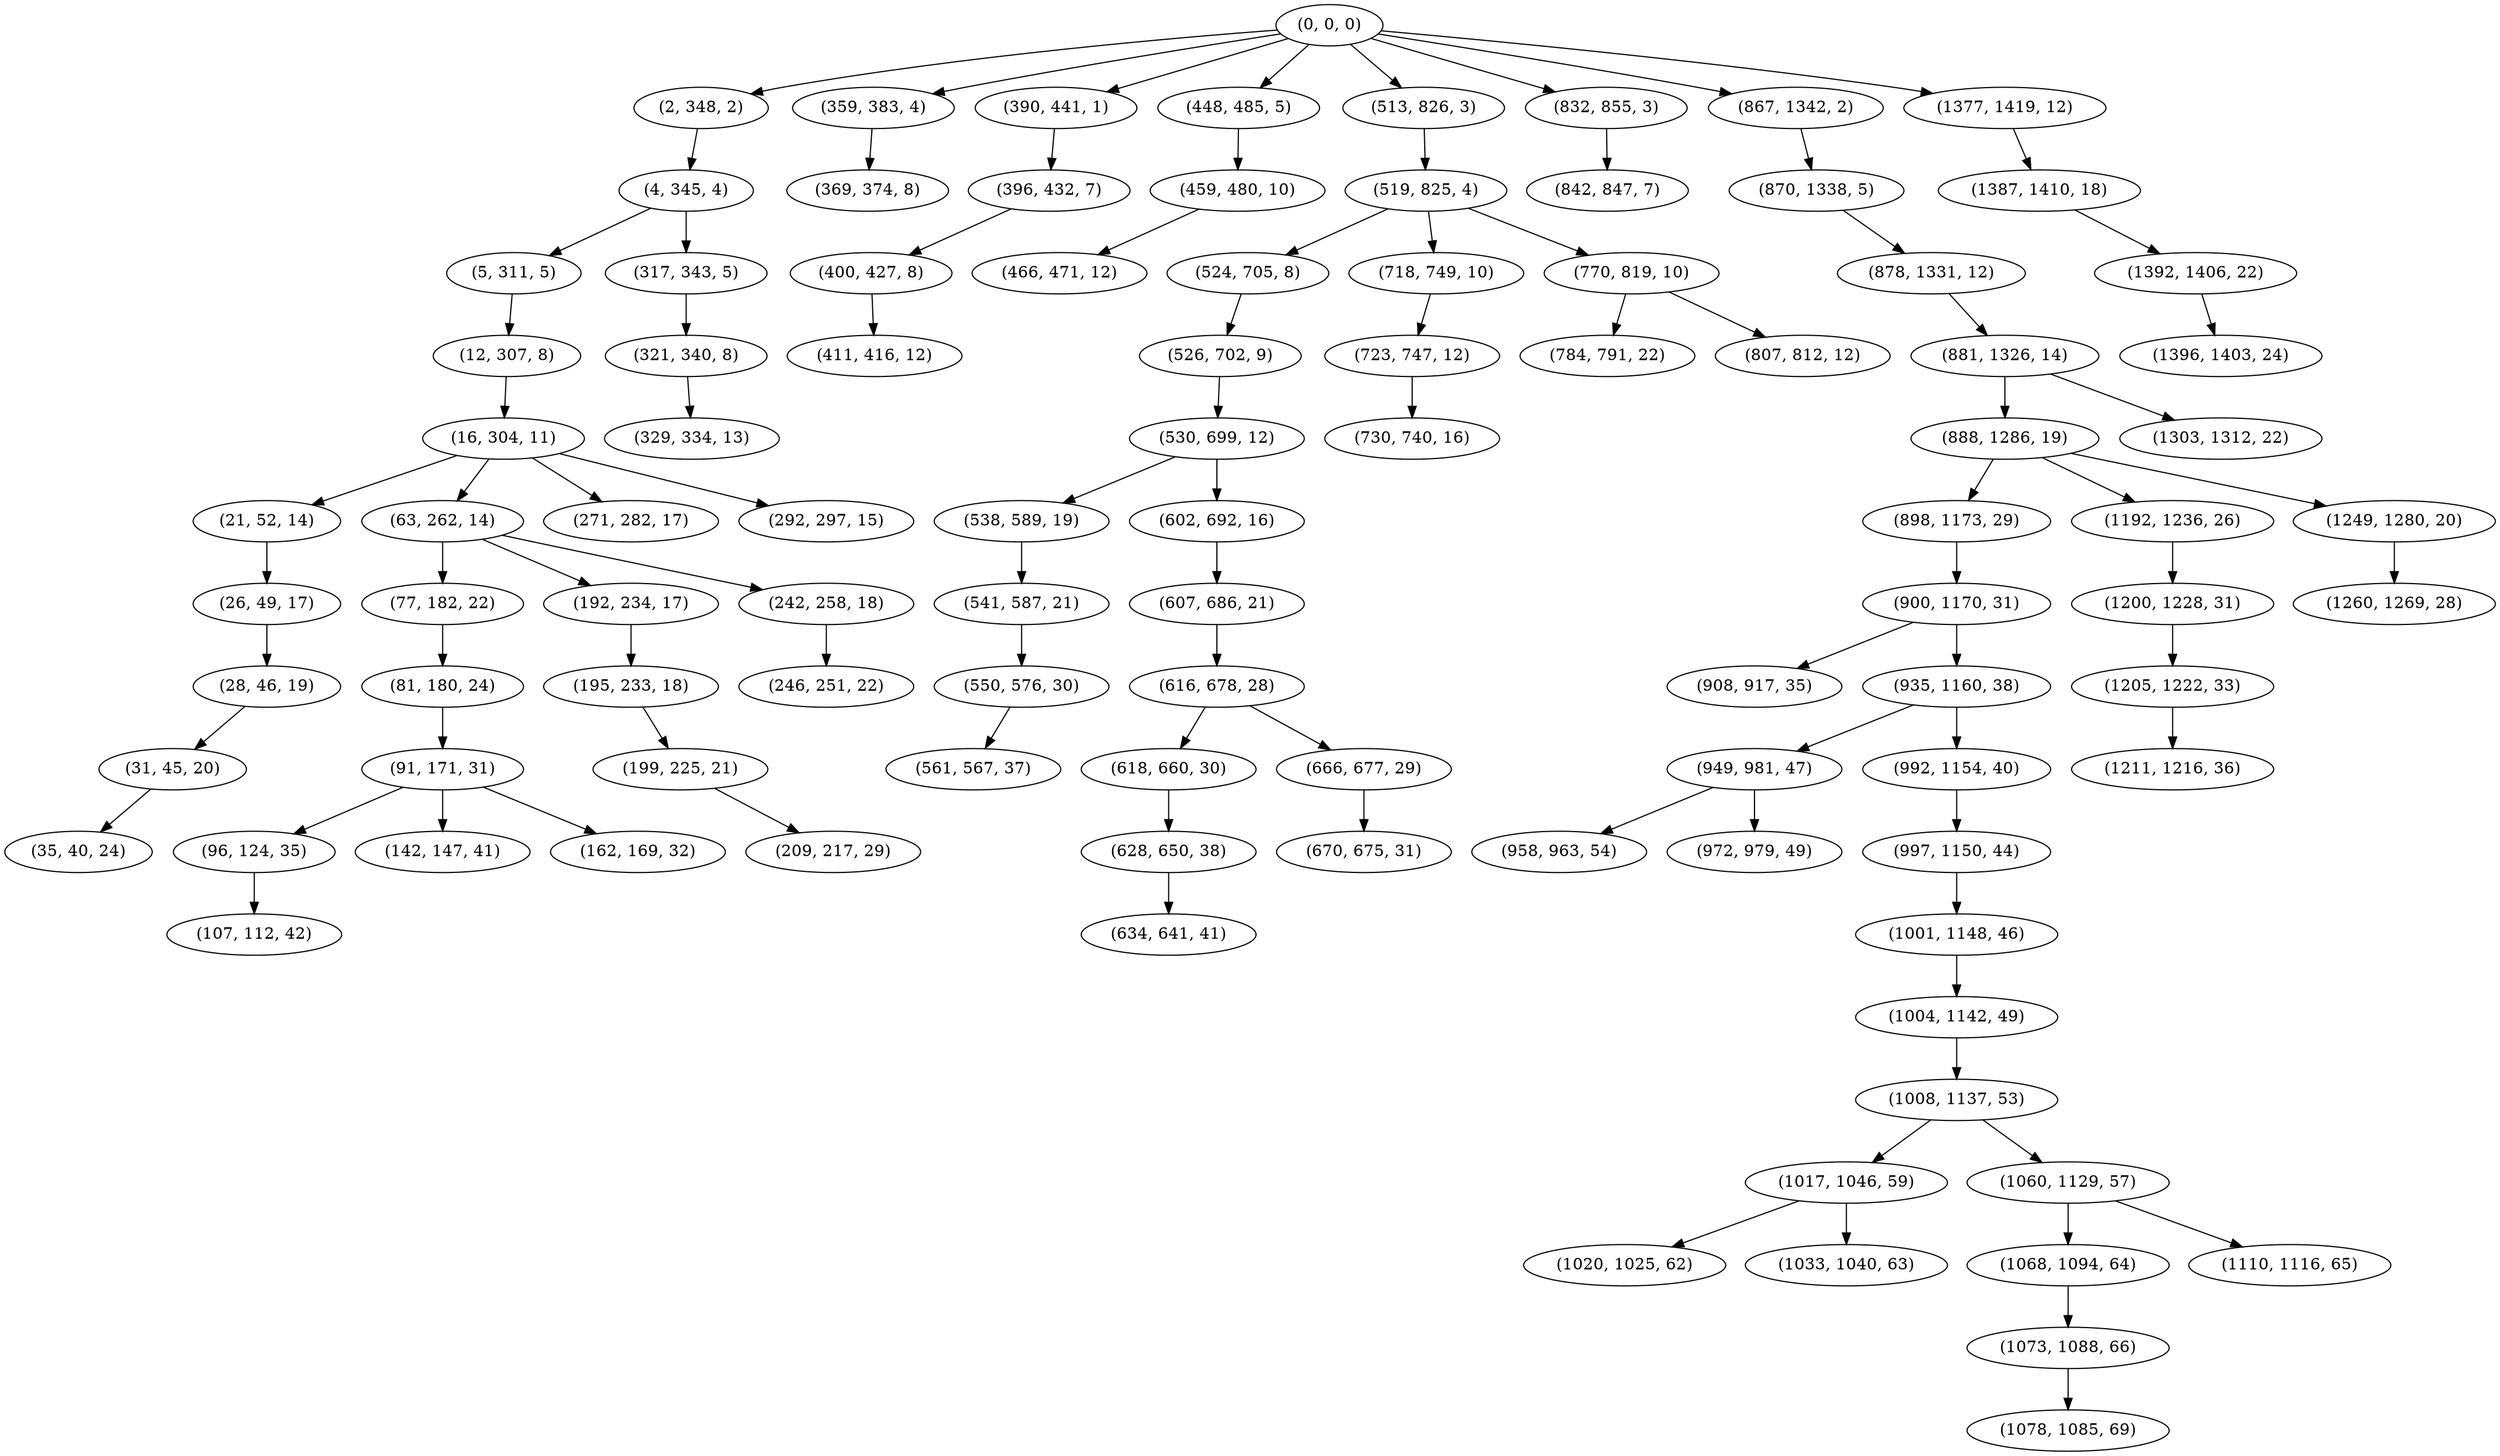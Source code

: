 digraph tree {
    "(0, 0, 0)";
    "(2, 348, 2)";
    "(4, 345, 4)";
    "(5, 311, 5)";
    "(12, 307, 8)";
    "(16, 304, 11)";
    "(21, 52, 14)";
    "(26, 49, 17)";
    "(28, 46, 19)";
    "(31, 45, 20)";
    "(35, 40, 24)";
    "(63, 262, 14)";
    "(77, 182, 22)";
    "(81, 180, 24)";
    "(91, 171, 31)";
    "(96, 124, 35)";
    "(107, 112, 42)";
    "(142, 147, 41)";
    "(162, 169, 32)";
    "(192, 234, 17)";
    "(195, 233, 18)";
    "(199, 225, 21)";
    "(209, 217, 29)";
    "(242, 258, 18)";
    "(246, 251, 22)";
    "(271, 282, 17)";
    "(292, 297, 15)";
    "(317, 343, 5)";
    "(321, 340, 8)";
    "(329, 334, 13)";
    "(359, 383, 4)";
    "(369, 374, 8)";
    "(390, 441, 1)";
    "(396, 432, 7)";
    "(400, 427, 8)";
    "(411, 416, 12)";
    "(448, 485, 5)";
    "(459, 480, 10)";
    "(466, 471, 12)";
    "(513, 826, 3)";
    "(519, 825, 4)";
    "(524, 705, 8)";
    "(526, 702, 9)";
    "(530, 699, 12)";
    "(538, 589, 19)";
    "(541, 587, 21)";
    "(550, 576, 30)";
    "(561, 567, 37)";
    "(602, 692, 16)";
    "(607, 686, 21)";
    "(616, 678, 28)";
    "(618, 660, 30)";
    "(628, 650, 38)";
    "(634, 641, 41)";
    "(666, 677, 29)";
    "(670, 675, 31)";
    "(718, 749, 10)";
    "(723, 747, 12)";
    "(730, 740, 16)";
    "(770, 819, 10)";
    "(784, 791, 22)";
    "(807, 812, 12)";
    "(832, 855, 3)";
    "(842, 847, 7)";
    "(867, 1342, 2)";
    "(870, 1338, 5)";
    "(878, 1331, 12)";
    "(881, 1326, 14)";
    "(888, 1286, 19)";
    "(898, 1173, 29)";
    "(900, 1170, 31)";
    "(908, 917, 35)";
    "(935, 1160, 38)";
    "(949, 981, 47)";
    "(958, 963, 54)";
    "(972, 979, 49)";
    "(992, 1154, 40)";
    "(997, 1150, 44)";
    "(1001, 1148, 46)";
    "(1004, 1142, 49)";
    "(1008, 1137, 53)";
    "(1017, 1046, 59)";
    "(1020, 1025, 62)";
    "(1033, 1040, 63)";
    "(1060, 1129, 57)";
    "(1068, 1094, 64)";
    "(1073, 1088, 66)";
    "(1078, 1085, 69)";
    "(1110, 1116, 65)";
    "(1192, 1236, 26)";
    "(1200, 1228, 31)";
    "(1205, 1222, 33)";
    "(1211, 1216, 36)";
    "(1249, 1280, 20)";
    "(1260, 1269, 28)";
    "(1303, 1312, 22)";
    "(1377, 1419, 12)";
    "(1387, 1410, 18)";
    "(1392, 1406, 22)";
    "(1396, 1403, 24)";
    "(0, 0, 0)" -> "(2, 348, 2)";
    "(0, 0, 0)" -> "(359, 383, 4)";
    "(0, 0, 0)" -> "(390, 441, 1)";
    "(0, 0, 0)" -> "(448, 485, 5)";
    "(0, 0, 0)" -> "(513, 826, 3)";
    "(0, 0, 0)" -> "(832, 855, 3)";
    "(0, 0, 0)" -> "(867, 1342, 2)";
    "(0, 0, 0)" -> "(1377, 1419, 12)";
    "(2, 348, 2)" -> "(4, 345, 4)";
    "(4, 345, 4)" -> "(5, 311, 5)";
    "(4, 345, 4)" -> "(317, 343, 5)";
    "(5, 311, 5)" -> "(12, 307, 8)";
    "(12, 307, 8)" -> "(16, 304, 11)";
    "(16, 304, 11)" -> "(21, 52, 14)";
    "(16, 304, 11)" -> "(63, 262, 14)";
    "(16, 304, 11)" -> "(271, 282, 17)";
    "(16, 304, 11)" -> "(292, 297, 15)";
    "(21, 52, 14)" -> "(26, 49, 17)";
    "(26, 49, 17)" -> "(28, 46, 19)";
    "(28, 46, 19)" -> "(31, 45, 20)";
    "(31, 45, 20)" -> "(35, 40, 24)";
    "(63, 262, 14)" -> "(77, 182, 22)";
    "(63, 262, 14)" -> "(192, 234, 17)";
    "(63, 262, 14)" -> "(242, 258, 18)";
    "(77, 182, 22)" -> "(81, 180, 24)";
    "(81, 180, 24)" -> "(91, 171, 31)";
    "(91, 171, 31)" -> "(96, 124, 35)";
    "(91, 171, 31)" -> "(142, 147, 41)";
    "(91, 171, 31)" -> "(162, 169, 32)";
    "(96, 124, 35)" -> "(107, 112, 42)";
    "(192, 234, 17)" -> "(195, 233, 18)";
    "(195, 233, 18)" -> "(199, 225, 21)";
    "(199, 225, 21)" -> "(209, 217, 29)";
    "(242, 258, 18)" -> "(246, 251, 22)";
    "(317, 343, 5)" -> "(321, 340, 8)";
    "(321, 340, 8)" -> "(329, 334, 13)";
    "(359, 383, 4)" -> "(369, 374, 8)";
    "(390, 441, 1)" -> "(396, 432, 7)";
    "(396, 432, 7)" -> "(400, 427, 8)";
    "(400, 427, 8)" -> "(411, 416, 12)";
    "(448, 485, 5)" -> "(459, 480, 10)";
    "(459, 480, 10)" -> "(466, 471, 12)";
    "(513, 826, 3)" -> "(519, 825, 4)";
    "(519, 825, 4)" -> "(524, 705, 8)";
    "(519, 825, 4)" -> "(718, 749, 10)";
    "(519, 825, 4)" -> "(770, 819, 10)";
    "(524, 705, 8)" -> "(526, 702, 9)";
    "(526, 702, 9)" -> "(530, 699, 12)";
    "(530, 699, 12)" -> "(538, 589, 19)";
    "(530, 699, 12)" -> "(602, 692, 16)";
    "(538, 589, 19)" -> "(541, 587, 21)";
    "(541, 587, 21)" -> "(550, 576, 30)";
    "(550, 576, 30)" -> "(561, 567, 37)";
    "(602, 692, 16)" -> "(607, 686, 21)";
    "(607, 686, 21)" -> "(616, 678, 28)";
    "(616, 678, 28)" -> "(618, 660, 30)";
    "(616, 678, 28)" -> "(666, 677, 29)";
    "(618, 660, 30)" -> "(628, 650, 38)";
    "(628, 650, 38)" -> "(634, 641, 41)";
    "(666, 677, 29)" -> "(670, 675, 31)";
    "(718, 749, 10)" -> "(723, 747, 12)";
    "(723, 747, 12)" -> "(730, 740, 16)";
    "(770, 819, 10)" -> "(784, 791, 22)";
    "(770, 819, 10)" -> "(807, 812, 12)";
    "(832, 855, 3)" -> "(842, 847, 7)";
    "(867, 1342, 2)" -> "(870, 1338, 5)";
    "(870, 1338, 5)" -> "(878, 1331, 12)";
    "(878, 1331, 12)" -> "(881, 1326, 14)";
    "(881, 1326, 14)" -> "(888, 1286, 19)";
    "(881, 1326, 14)" -> "(1303, 1312, 22)";
    "(888, 1286, 19)" -> "(898, 1173, 29)";
    "(888, 1286, 19)" -> "(1192, 1236, 26)";
    "(888, 1286, 19)" -> "(1249, 1280, 20)";
    "(898, 1173, 29)" -> "(900, 1170, 31)";
    "(900, 1170, 31)" -> "(908, 917, 35)";
    "(900, 1170, 31)" -> "(935, 1160, 38)";
    "(935, 1160, 38)" -> "(949, 981, 47)";
    "(935, 1160, 38)" -> "(992, 1154, 40)";
    "(949, 981, 47)" -> "(958, 963, 54)";
    "(949, 981, 47)" -> "(972, 979, 49)";
    "(992, 1154, 40)" -> "(997, 1150, 44)";
    "(997, 1150, 44)" -> "(1001, 1148, 46)";
    "(1001, 1148, 46)" -> "(1004, 1142, 49)";
    "(1004, 1142, 49)" -> "(1008, 1137, 53)";
    "(1008, 1137, 53)" -> "(1017, 1046, 59)";
    "(1008, 1137, 53)" -> "(1060, 1129, 57)";
    "(1017, 1046, 59)" -> "(1020, 1025, 62)";
    "(1017, 1046, 59)" -> "(1033, 1040, 63)";
    "(1060, 1129, 57)" -> "(1068, 1094, 64)";
    "(1060, 1129, 57)" -> "(1110, 1116, 65)";
    "(1068, 1094, 64)" -> "(1073, 1088, 66)";
    "(1073, 1088, 66)" -> "(1078, 1085, 69)";
    "(1192, 1236, 26)" -> "(1200, 1228, 31)";
    "(1200, 1228, 31)" -> "(1205, 1222, 33)";
    "(1205, 1222, 33)" -> "(1211, 1216, 36)";
    "(1249, 1280, 20)" -> "(1260, 1269, 28)";
    "(1377, 1419, 12)" -> "(1387, 1410, 18)";
    "(1387, 1410, 18)" -> "(1392, 1406, 22)";
    "(1392, 1406, 22)" -> "(1396, 1403, 24)";
}
